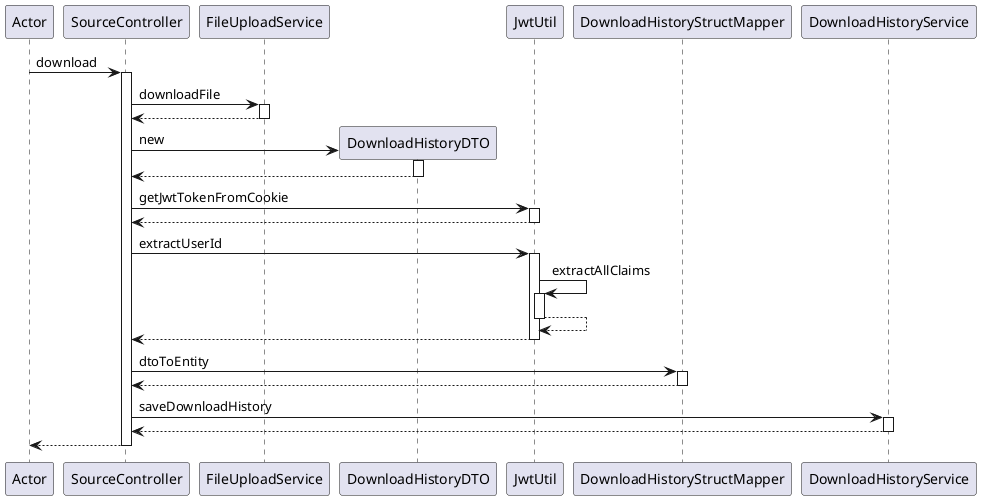 @startuml
participant Actor
Actor -> SourceController : download
activate SourceController
SourceController -> FileUploadService : downloadFile
activate FileUploadService
FileUploadService --> SourceController
deactivate FileUploadService
create DownloadHistoryDTO
SourceController -> DownloadHistoryDTO : new
activate DownloadHistoryDTO
DownloadHistoryDTO --> SourceController
deactivate DownloadHistoryDTO
SourceController -> JwtUtil : getJwtTokenFromCookie
activate JwtUtil
JwtUtil --> SourceController
deactivate JwtUtil
SourceController -> JwtUtil : extractUserId
activate JwtUtil
JwtUtil -> JwtUtil : extractAllClaims
activate JwtUtil
JwtUtil --> JwtUtil
deactivate JwtUtil
JwtUtil --> SourceController
deactivate JwtUtil
SourceController -> DownloadHistoryStructMapper : dtoToEntity
activate DownloadHistoryStructMapper
DownloadHistoryStructMapper --> SourceController
deactivate DownloadHistoryStructMapper
SourceController -> DownloadHistoryService : saveDownloadHistory
activate DownloadHistoryService
DownloadHistoryService --> SourceController
deactivate DownloadHistoryService
return
@enduml